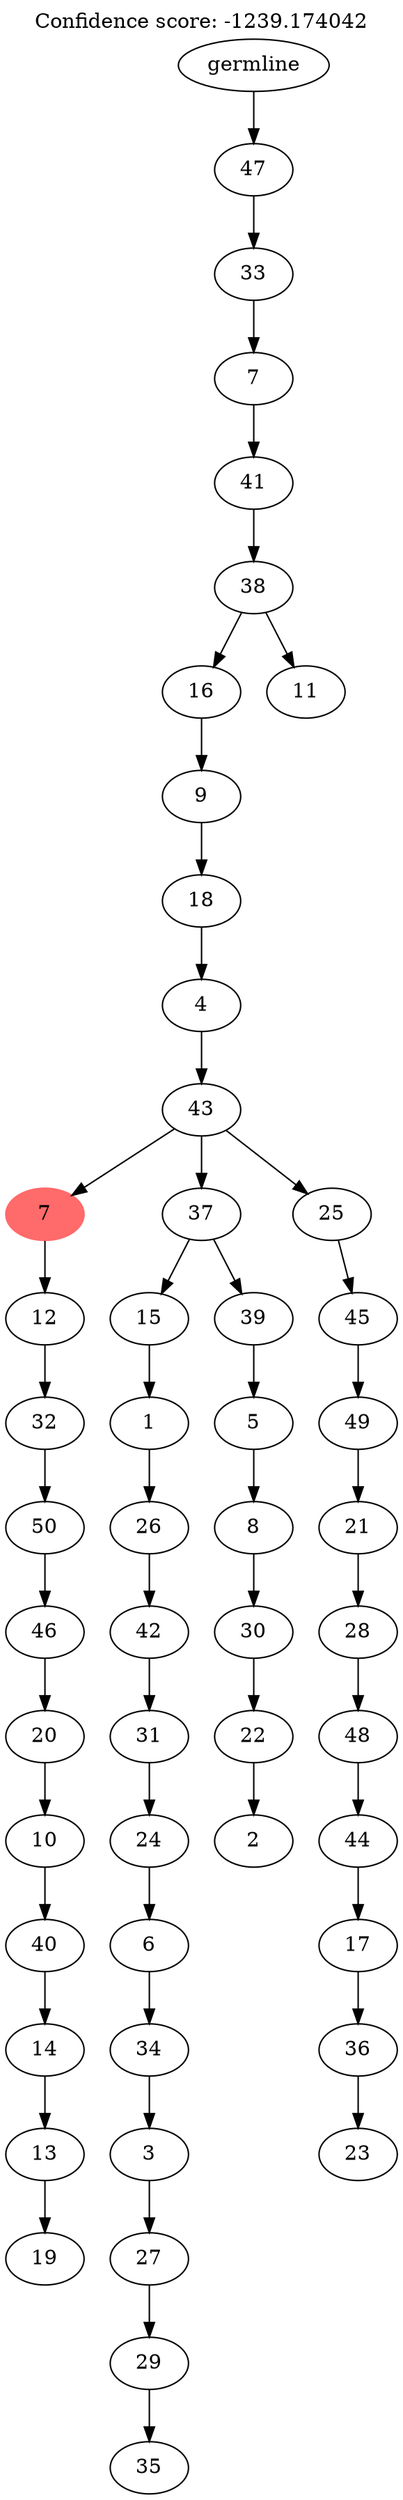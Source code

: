 digraph g {
	"50" -> "51";
	"51" [label="19"];
	"49" -> "50";
	"50" [label="13"];
	"48" -> "49";
	"49" [label="14"];
	"47" -> "48";
	"48" [label="40"];
	"46" -> "47";
	"47" [label="10"];
	"45" -> "46";
	"46" [label="20"];
	"44" -> "45";
	"45" [label="46"];
	"43" -> "44";
	"44" [label="50"];
	"42" -> "43";
	"43" [label="32"];
	"41" -> "42";
	"42" [label="12"];
	"39" -> "40";
	"40" [label="35"];
	"38" -> "39";
	"39" [label="29"];
	"37" -> "38";
	"38" [label="27"];
	"36" -> "37";
	"37" [label="3"];
	"35" -> "36";
	"36" [label="34"];
	"34" -> "35";
	"35" [label="6"];
	"33" -> "34";
	"34" [label="24"];
	"32" -> "33";
	"33" [label="31"];
	"31" -> "32";
	"32" [label="42"];
	"30" -> "31";
	"31" [label="26"];
	"29" -> "30";
	"30" [label="1"];
	"27" -> "28";
	"28" [label="2"];
	"26" -> "27";
	"27" [label="22"];
	"25" -> "26";
	"26" [label="30"];
	"24" -> "25";
	"25" [label="8"];
	"23" -> "24";
	"24" [label="5"];
	"22" -> "23";
	"23" [label="39"];
	"22" -> "29";
	"29" [label="15"];
	"20" -> "21";
	"21" [label="23"];
	"19" -> "20";
	"20" [label="36"];
	"18" -> "19";
	"19" [label="17"];
	"17" -> "18";
	"18" [label="44"];
	"16" -> "17";
	"17" [label="48"];
	"15" -> "16";
	"16" [label="28"];
	"14" -> "15";
	"15" [label="21"];
	"13" -> "14";
	"14" [label="49"];
	"12" -> "13";
	"13" [label="45"];
	"11" -> "12";
	"12" [label="25"];
	"11" -> "22";
	"22" [label="37"];
	"11" -> "41";
	"41" [color=indianred1, style=filled, label="7"];
	"10" -> "11";
	"11" [label="43"];
	"9" -> "10";
	"10" [label="4"];
	"8" -> "9";
	"9" [label="18"];
	"7" -> "8";
	"8" [label="9"];
	"5" -> "6";
	"6" [label="11"];
	"5" -> "7";
	"7" [label="16"];
	"4" -> "5";
	"5" [label="38"];
	"3" -> "4";
	"4" [label="41"];
	"2" -> "3";
	"3" [label="7"];
	"1" -> "2";
	"2" [label="33"];
	"0" -> "1";
	"1" [label="47"];
	"0" [label="germline"];
	labelloc="t";
	label="Confidence score: -1239.174042";
}

